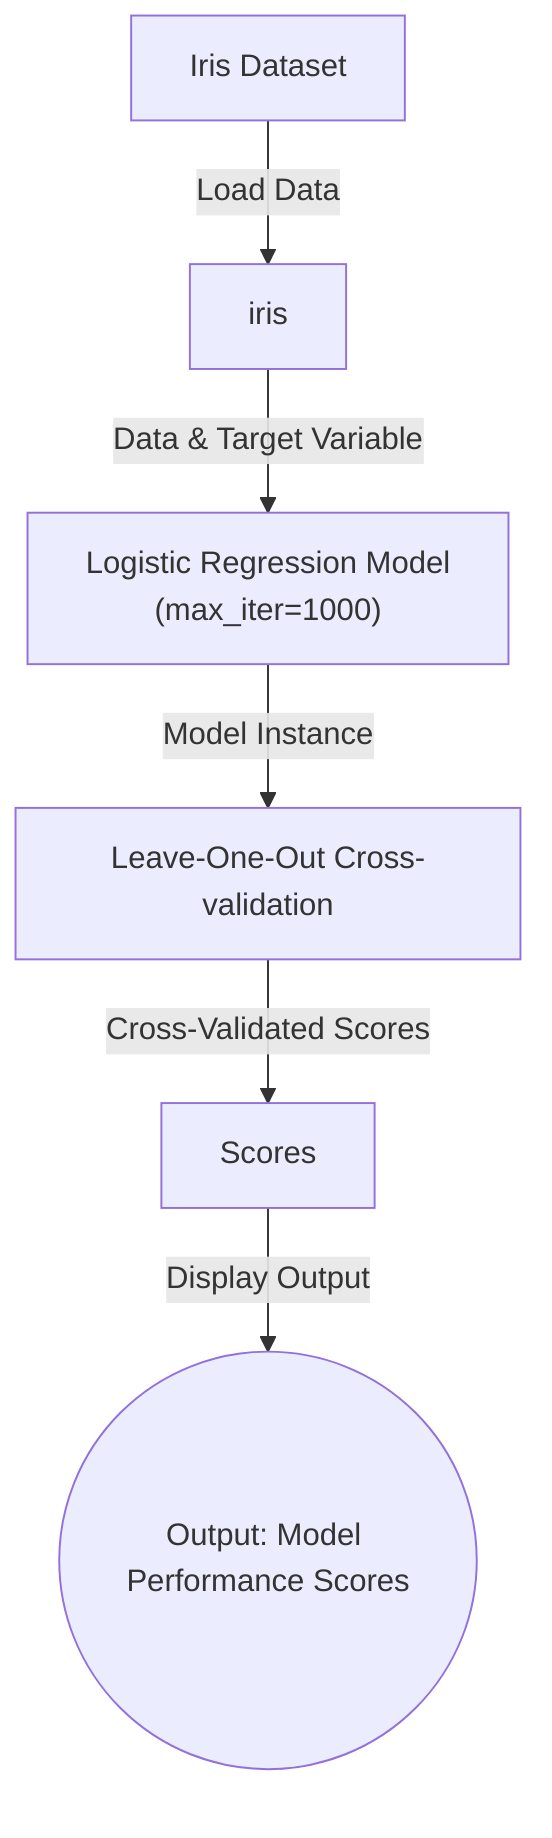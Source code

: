 flowchart TD
    %% Load Iris Dataset
    A["Iris Dataset"] -- Load Data --> B["iris"]
    
    %% Create Logistic Regression Model
    B -- Data & Target Variable --> C["Logistic Regression Model\n(max_iter=1000)"]
    
    %% Perform Leave-One-Out Cross-validation
    C -- Model Instance --> D["Leave-One-Out Cross-validation"]
    
    %% Evaluate with Cross-validation
    D -- Cross-Validated Scores --> E["Scores"]
    
    %% Output Scores
    E -- Display Output --> F(("Output: Model Performance Scores"))